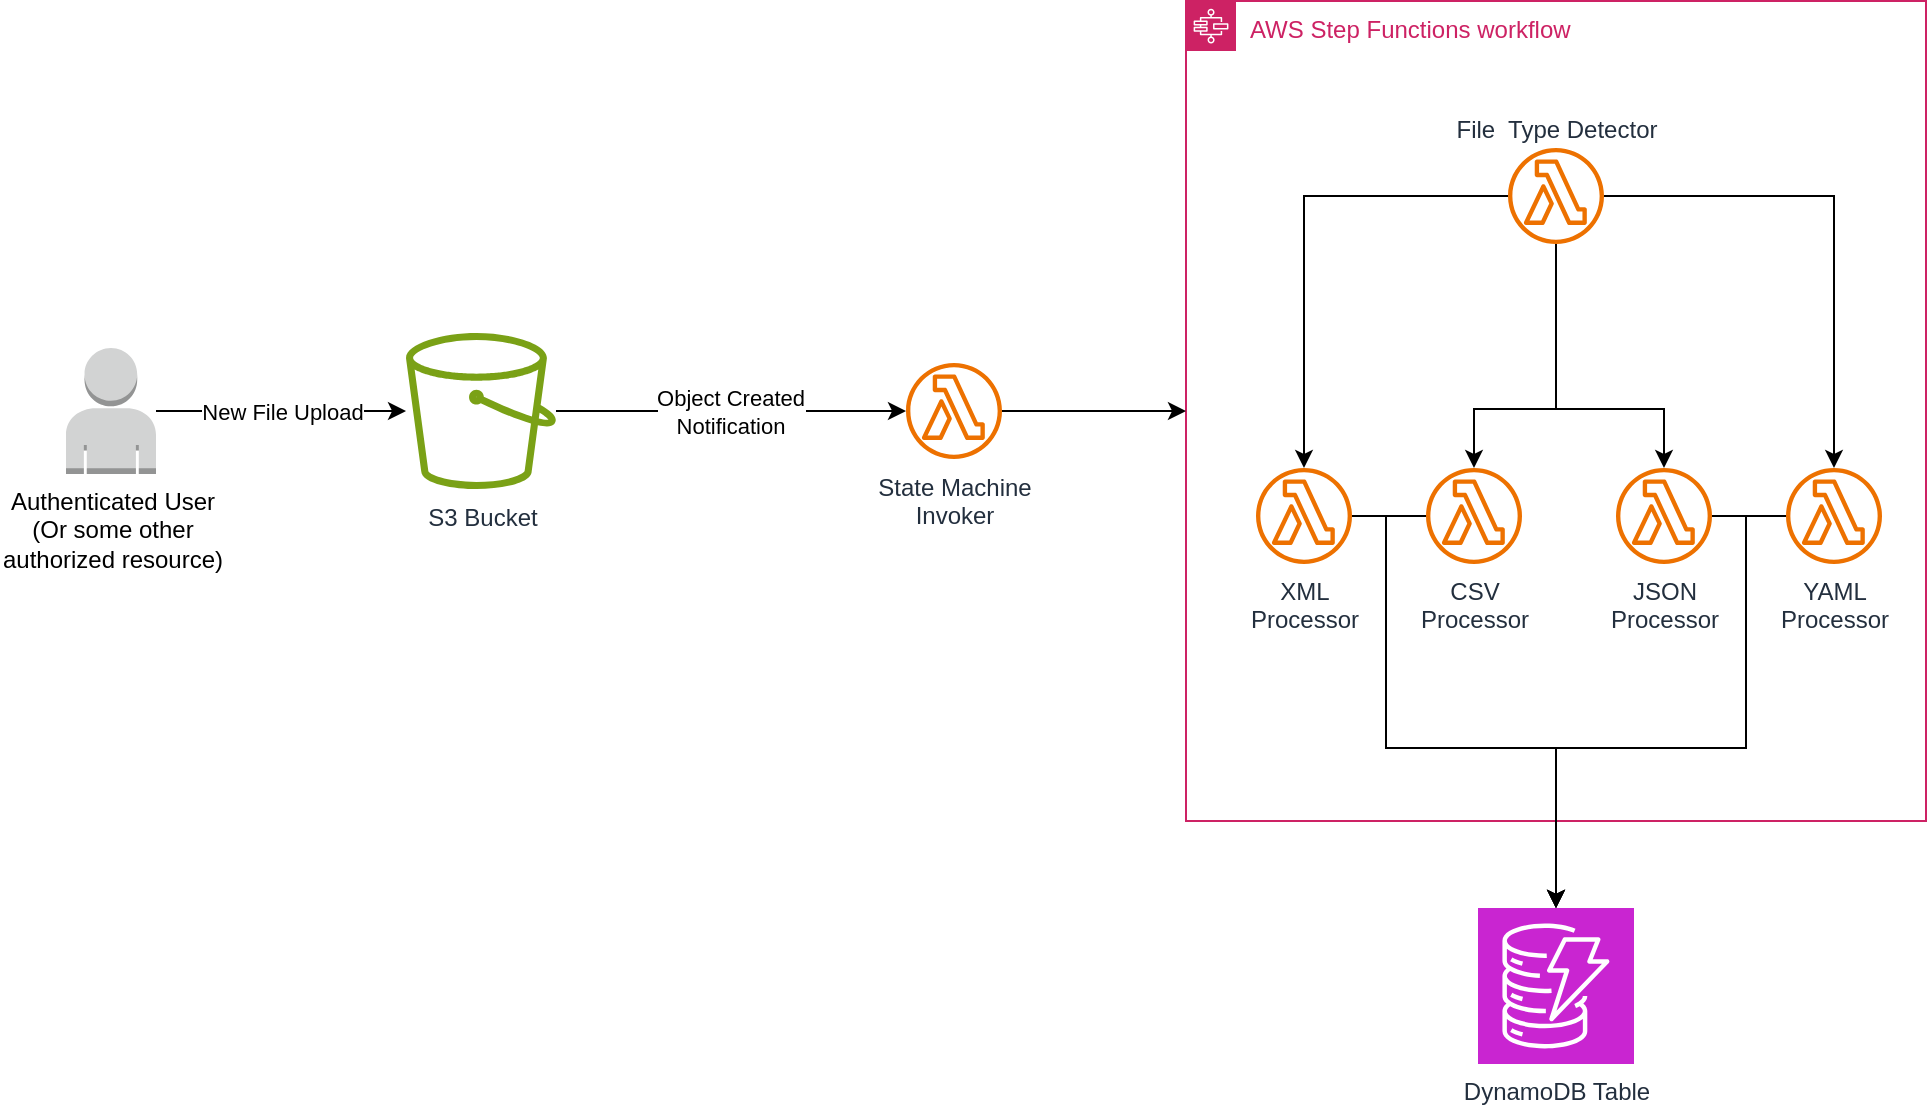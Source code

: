 <mxfile version="24.7.5">
  <diagram name="Page-1" id="0QFjOGupgGm7Bwu-m2vd">
    <mxGraphModel dx="1157" dy="639" grid="1" gridSize="10" guides="1" tooltips="1" connect="1" arrows="1" fold="1" page="1" pageScale="1" pageWidth="850" pageHeight="1100" math="0" shadow="0">
      <root>
        <mxCell id="0" />
        <mxCell id="1" parent="0" />
        <mxCell id="-IDiZIC_hfYiUm_vGDHO-1" value="AWS Step Functions workflow" style="points=[[0,0],[0.25,0],[0.5,0],[0.75,0],[1,0],[1,0.25],[1,0.5],[1,0.75],[1,1],[0.75,1],[0.5,1],[0.25,1],[0,1],[0,0.75],[0,0.5],[0,0.25]];outlineConnect=0;gradientColor=none;html=1;whiteSpace=wrap;fontSize=12;fontStyle=0;container=1;pointerEvents=0;collapsible=0;recursiveResize=0;shape=mxgraph.aws4.group;grIcon=mxgraph.aws4.group_aws_step_functions_workflow;strokeColor=#CD2264;fillColor=none;verticalAlign=top;align=left;spacingLeft=30;fontColor=#CD2264;dashed=0;" parent="1" vertex="1">
          <mxGeometry x="610" y="66.5" width="370" height="410" as="geometry" />
        </mxCell>
        <mxCell id="-IDiZIC_hfYiUm_vGDHO-19" style="edgeStyle=orthogonalEdgeStyle;rounded=0;orthogonalLoop=1;jettySize=auto;html=1;" parent="-IDiZIC_hfYiUm_vGDHO-1" source="-IDiZIC_hfYiUm_vGDHO-5" target="-IDiZIC_hfYiUm_vGDHO-9" edge="1">
          <mxGeometry relative="1" as="geometry" />
        </mxCell>
        <mxCell id="-IDiZIC_hfYiUm_vGDHO-20" style="edgeStyle=orthogonalEdgeStyle;rounded=0;orthogonalLoop=1;jettySize=auto;html=1;" parent="-IDiZIC_hfYiUm_vGDHO-1" source="-IDiZIC_hfYiUm_vGDHO-5" target="-IDiZIC_hfYiUm_vGDHO-10" edge="1">
          <mxGeometry relative="1" as="geometry">
            <Array as="points">
              <mxPoint x="185" y="204" />
              <mxPoint x="144" y="204" />
            </Array>
          </mxGeometry>
        </mxCell>
        <mxCell id="-IDiZIC_hfYiUm_vGDHO-21" style="edgeStyle=orthogonalEdgeStyle;rounded=0;orthogonalLoop=1;jettySize=auto;html=1;" parent="-IDiZIC_hfYiUm_vGDHO-1" source="-IDiZIC_hfYiUm_vGDHO-5" target="-IDiZIC_hfYiUm_vGDHO-11" edge="1">
          <mxGeometry relative="1" as="geometry">
            <Array as="points">
              <mxPoint x="185" y="204" />
              <mxPoint x="239" y="204" />
            </Array>
          </mxGeometry>
        </mxCell>
        <mxCell id="-IDiZIC_hfYiUm_vGDHO-22" style="edgeStyle=orthogonalEdgeStyle;rounded=0;orthogonalLoop=1;jettySize=auto;html=1;" parent="-IDiZIC_hfYiUm_vGDHO-1" source="-IDiZIC_hfYiUm_vGDHO-5" target="-IDiZIC_hfYiUm_vGDHO-12" edge="1">
          <mxGeometry relative="1" as="geometry" />
        </mxCell>
        <mxCell id="-IDiZIC_hfYiUm_vGDHO-5" value="File&amp;nbsp; Type Detector" style="sketch=0;outlineConnect=0;fontColor=#232F3E;gradientColor=none;fillColor=#ED7100;strokeColor=none;dashed=0;verticalLabelPosition=top;verticalAlign=bottom;align=center;html=1;fontSize=12;fontStyle=0;aspect=fixed;pointerEvents=1;shape=mxgraph.aws4.lambda_function;labelPosition=center;" parent="-IDiZIC_hfYiUm_vGDHO-1" vertex="1">
          <mxGeometry x="161" y="73.5" width="48" height="48" as="geometry" />
        </mxCell>
        <mxCell id="-IDiZIC_hfYiUm_vGDHO-9" value="XML &lt;br&gt;Processor" style="sketch=0;outlineConnect=0;fontColor=#232F3E;gradientColor=none;fillColor=#ED7100;strokeColor=none;dashed=0;verticalLabelPosition=bottom;verticalAlign=top;align=center;html=1;fontSize=12;fontStyle=0;aspect=fixed;pointerEvents=1;shape=mxgraph.aws4.lambda_function;" parent="-IDiZIC_hfYiUm_vGDHO-1" vertex="1">
          <mxGeometry x="35" y="233.5" width="48" height="48" as="geometry" />
        </mxCell>
        <mxCell id="-IDiZIC_hfYiUm_vGDHO-12" value="YAML &lt;br&gt;Processor" style="sketch=0;outlineConnect=0;fontColor=#232F3E;gradientColor=none;fillColor=#ED7100;strokeColor=none;dashed=0;verticalLabelPosition=bottom;verticalAlign=top;align=center;html=1;fontSize=12;fontStyle=0;aspect=fixed;pointerEvents=1;shape=mxgraph.aws4.lambda_function;" parent="-IDiZIC_hfYiUm_vGDHO-1" vertex="1">
          <mxGeometry x="300" y="233.5" width="48" height="48" as="geometry" />
        </mxCell>
        <mxCell id="-IDiZIC_hfYiUm_vGDHO-11" value="JSON &lt;br&gt;Processor" style="sketch=0;outlineConnect=0;fontColor=#232F3E;gradientColor=none;fillColor=#ED7100;strokeColor=none;dashed=0;verticalLabelPosition=bottom;verticalAlign=top;align=center;html=1;fontSize=12;fontStyle=0;aspect=fixed;pointerEvents=1;shape=mxgraph.aws4.lambda_function;" parent="-IDiZIC_hfYiUm_vGDHO-1" vertex="1">
          <mxGeometry x="215" y="233.5" width="48" height="48" as="geometry" />
        </mxCell>
        <mxCell id="-IDiZIC_hfYiUm_vGDHO-10" value="CSV&lt;br&gt;Processor" style="sketch=0;outlineConnect=0;fontColor=#232F3E;gradientColor=none;fillColor=#ED7100;strokeColor=none;dashed=0;verticalLabelPosition=bottom;verticalAlign=top;align=center;html=1;fontSize=12;fontStyle=0;aspect=fixed;pointerEvents=1;shape=mxgraph.aws4.lambda_function;" parent="-IDiZIC_hfYiUm_vGDHO-1" vertex="1">
          <mxGeometry x="120" y="233.5" width="48" height="48" as="geometry" />
        </mxCell>
        <mxCell id="-IDiZIC_hfYiUm_vGDHO-4" value="New File Upload" style="edgeStyle=orthogonalEdgeStyle;rounded=0;orthogonalLoop=1;jettySize=auto;html=1;" parent="1" source="-IDiZIC_hfYiUm_vGDHO-2" target="-IDiZIC_hfYiUm_vGDHO-3" edge="1">
          <mxGeometry relative="1" as="geometry" />
        </mxCell>
        <mxCell id="-IDiZIC_hfYiUm_vGDHO-2" value="Authenticated User &lt;br&gt;(Or some other &lt;br&gt;authorized resource)" style="outlineConnect=0;dashed=0;verticalLabelPosition=bottom;verticalAlign=top;align=center;html=1;shape=mxgraph.aws3.user;fillColor=#D2D3D3;gradientColor=none;" parent="1" vertex="1">
          <mxGeometry x="50" y="240" width="45" height="63" as="geometry" />
        </mxCell>
        <mxCell id="-IDiZIC_hfYiUm_vGDHO-6" value="Object Created&lt;br&gt;Notification" style="edgeStyle=orthogonalEdgeStyle;rounded=0;orthogonalLoop=1;jettySize=auto;html=1;" parent="1" source="-IDiZIC_hfYiUm_vGDHO-3" target="g5dgDeoHoOepsOKBrSsE-1" edge="1">
          <mxGeometry relative="1" as="geometry" />
        </mxCell>
        <mxCell id="-IDiZIC_hfYiUm_vGDHO-3" value="S3 Bucket" style="sketch=0;outlineConnect=0;fontColor=#232F3E;gradientColor=none;fillColor=#7AA116;strokeColor=none;dashed=0;verticalLabelPosition=bottom;verticalAlign=top;align=center;html=1;fontSize=12;fontStyle=0;aspect=fixed;pointerEvents=1;shape=mxgraph.aws4.bucket;" parent="1" vertex="1">
          <mxGeometry x="220" y="232.5" width="75" height="78" as="geometry" />
        </mxCell>
        <mxCell id="-IDiZIC_hfYiUm_vGDHO-13" value="DynamoDB Table" style="sketch=0;points=[[0,0,0],[0.25,0,0],[0.5,0,0],[0.75,0,0],[1,0,0],[0,1,0],[0.25,1,0],[0.5,1,0],[0.75,1,0],[1,1,0],[0,0.25,0],[0,0.5,0],[0,0.75,0],[1,0.25,0],[1,0.5,0],[1,0.75,0]];outlineConnect=0;fontColor=#232F3E;fillColor=#C925D1;strokeColor=#ffffff;dashed=0;verticalLabelPosition=bottom;verticalAlign=top;align=center;html=1;fontSize=12;fontStyle=0;aspect=fixed;shape=mxgraph.aws4.resourceIcon;resIcon=mxgraph.aws4.dynamodb;" parent="1" vertex="1">
          <mxGeometry x="756" y="520" width="78" height="78" as="geometry" />
        </mxCell>
        <mxCell id="-IDiZIC_hfYiUm_vGDHO-15" style="edgeStyle=orthogonalEdgeStyle;rounded=0;orthogonalLoop=1;jettySize=auto;html=1;entryX=0.5;entryY=0;entryDx=0;entryDy=0;entryPerimeter=0;" parent="1" source="-IDiZIC_hfYiUm_vGDHO-9" target="-IDiZIC_hfYiUm_vGDHO-13" edge="1">
          <mxGeometry relative="1" as="geometry">
            <Array as="points">
              <mxPoint x="710" y="324" />
              <mxPoint x="710" y="440" />
              <mxPoint x="795" y="440" />
            </Array>
          </mxGeometry>
        </mxCell>
        <mxCell id="-IDiZIC_hfYiUm_vGDHO-16" style="edgeStyle=orthogonalEdgeStyle;rounded=0;orthogonalLoop=1;jettySize=auto;html=1;entryX=0.5;entryY=0;entryDx=0;entryDy=0;entryPerimeter=0;" parent="1" source="-IDiZIC_hfYiUm_vGDHO-10" target="-IDiZIC_hfYiUm_vGDHO-13" edge="1">
          <mxGeometry relative="1" as="geometry">
            <Array as="points">
              <mxPoint x="710" y="324" />
              <mxPoint x="710" y="440" />
              <mxPoint x="795" y="440" />
            </Array>
          </mxGeometry>
        </mxCell>
        <mxCell id="-IDiZIC_hfYiUm_vGDHO-17" style="edgeStyle=orthogonalEdgeStyle;rounded=0;orthogonalLoop=1;jettySize=auto;html=1;entryX=0.5;entryY=0;entryDx=0;entryDy=0;entryPerimeter=0;" parent="1" source="-IDiZIC_hfYiUm_vGDHO-11" target="-IDiZIC_hfYiUm_vGDHO-13" edge="1">
          <mxGeometry relative="1" as="geometry">
            <mxPoint x="800" y="520" as="targetPoint" />
            <Array as="points">
              <mxPoint x="890" y="324" />
              <mxPoint x="890" y="440" />
              <mxPoint x="795" y="440" />
            </Array>
          </mxGeometry>
        </mxCell>
        <mxCell id="-IDiZIC_hfYiUm_vGDHO-18" style="edgeStyle=orthogonalEdgeStyle;rounded=0;orthogonalLoop=1;jettySize=auto;html=1;entryX=0.5;entryY=0;entryDx=0;entryDy=0;entryPerimeter=0;" parent="1" source="-IDiZIC_hfYiUm_vGDHO-12" target="-IDiZIC_hfYiUm_vGDHO-13" edge="1">
          <mxGeometry relative="1" as="geometry">
            <Array as="points">
              <mxPoint x="890" y="324" />
              <mxPoint x="890" y="440" />
              <mxPoint x="795" y="440" />
            </Array>
          </mxGeometry>
        </mxCell>
        <mxCell id="g5dgDeoHoOepsOKBrSsE-2" style="edgeStyle=orthogonalEdgeStyle;rounded=0;orthogonalLoop=1;jettySize=auto;html=1;entryX=0;entryY=0.5;entryDx=0;entryDy=0;" parent="1" source="g5dgDeoHoOepsOKBrSsE-1" target="-IDiZIC_hfYiUm_vGDHO-1" edge="1">
          <mxGeometry relative="1" as="geometry" />
        </mxCell>
        <mxCell id="g5dgDeoHoOepsOKBrSsE-1" value="State Machine&lt;br&gt;Invoker" style="sketch=0;outlineConnect=0;fontColor=#232F3E;gradientColor=none;fillColor=#ED7100;strokeColor=none;dashed=0;verticalLabelPosition=bottom;verticalAlign=top;align=center;html=1;fontSize=12;fontStyle=0;aspect=fixed;pointerEvents=1;shape=mxgraph.aws4.lambda_function;" parent="1" vertex="1">
          <mxGeometry x="470" y="247.5" width="48" height="48" as="geometry" />
        </mxCell>
      </root>
    </mxGraphModel>
  </diagram>
</mxfile>
